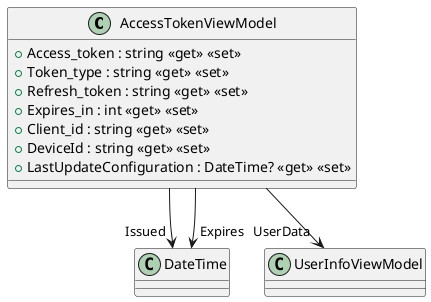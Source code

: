 @startuml
class AccessTokenViewModel {
    + Access_token : string <<get>> <<set>>
    + Token_type : string <<get>> <<set>>
    + Refresh_token : string <<get>> <<set>>
    + Expires_in : int <<get>> <<set>>
    + Client_id : string <<get>> <<set>>
    + DeviceId : string <<get>> <<set>>
    + LastUpdateConfiguration : DateTime? <<get>> <<set>>
}
AccessTokenViewModel --> "Issued" DateTime
AccessTokenViewModel --> "Expires" DateTime
AccessTokenViewModel --> "UserData" UserInfoViewModel
@enduml

